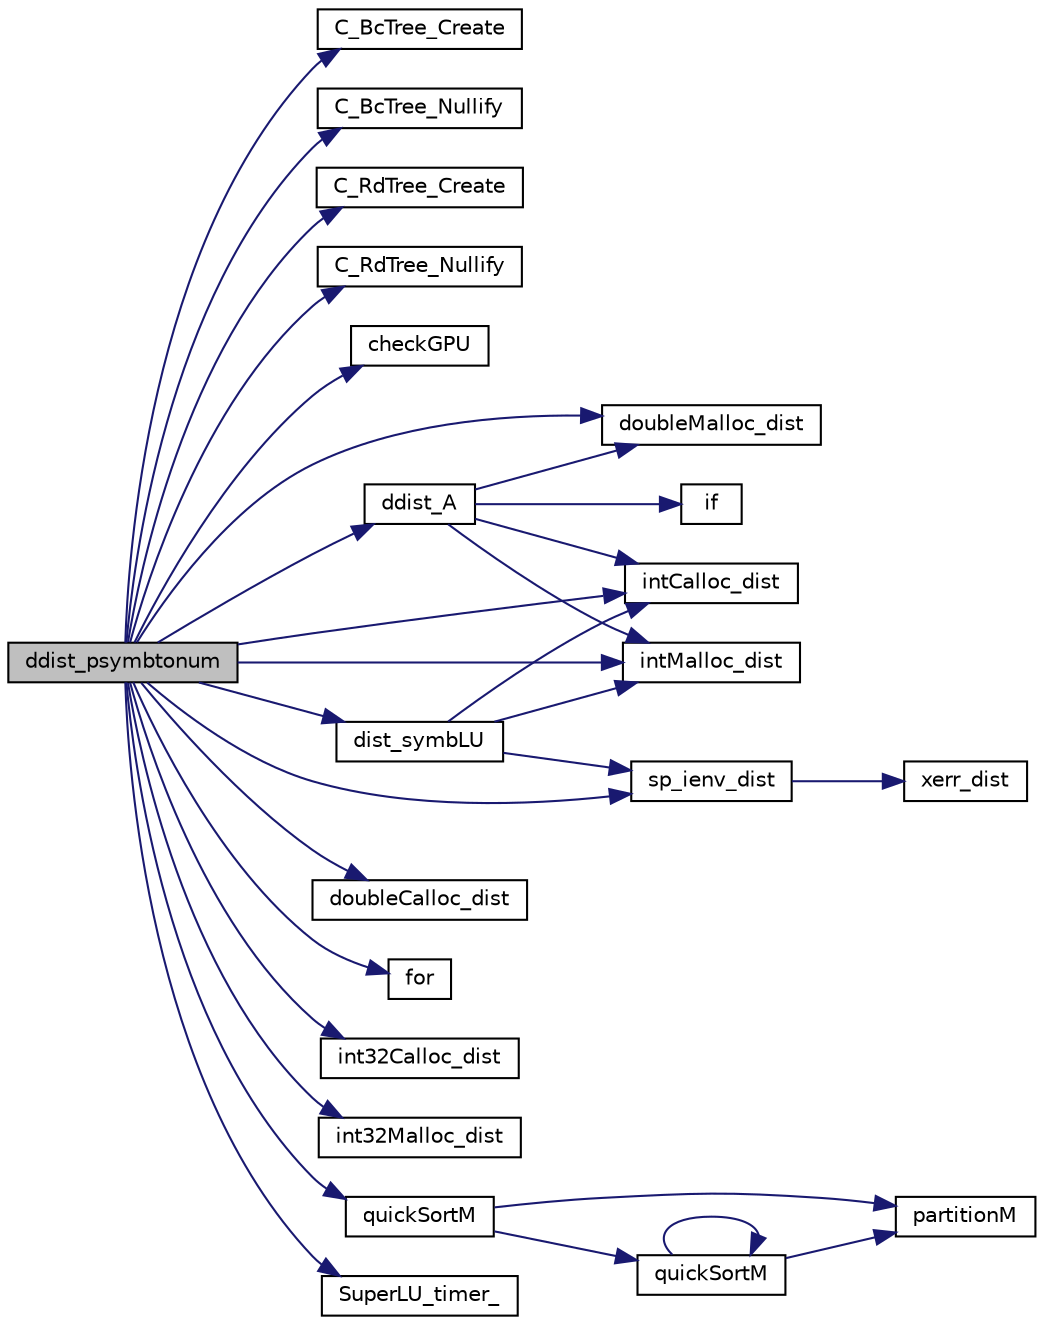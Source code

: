 digraph "ddist_psymbtonum"
{
 // LATEX_PDF_SIZE
  edge [fontname="Helvetica",fontsize="10",labelfontname="Helvetica",labelfontsize="10"];
  node [fontname="Helvetica",fontsize="10",shape=record];
  rankdir="LR";
  Node1 [label="ddist_psymbtonum",height=0.2,width=0.4,color="black", fillcolor="grey75", style="filled", fontcolor="black",tooltip=" "];
  Node1 -> Node2 [color="midnightblue",fontsize="10",style="solid",fontname="Helvetica"];
  Node2 [label="C_BcTree_Create",height=0.2,width=0.4,color="black", fillcolor="white", style="filled",URL="$comm__tree_8c.html#a5acc4f3f6a097537310d16527a3681cd",tooltip=" "];
  Node1 -> Node3 [color="midnightblue",fontsize="10",style="solid",fontname="Helvetica"];
  Node3 [label="C_BcTree_Nullify",height=0.2,width=0.4,color="black", fillcolor="white", style="filled",URL="$comm__tree_8c.html#a22c516b7b71fe45e5ec4693dda62438e",tooltip=" "];
  Node1 -> Node4 [color="midnightblue",fontsize="10",style="solid",fontname="Helvetica"];
  Node4 [label="C_RdTree_Create",height=0.2,width=0.4,color="black", fillcolor="white", style="filled",URL="$comm__tree_8c.html#adc9605103f946128789be84579c7b995",tooltip=" "];
  Node1 -> Node5 [color="midnightblue",fontsize="10",style="solid",fontname="Helvetica"];
  Node5 [label="C_RdTree_Nullify",height=0.2,width=0.4,color="black", fillcolor="white", style="filled",URL="$comm__tree_8c.html#ac36ef85829786cb5402b8b220573173c",tooltip=" "];
  Node1 -> Node6 [color="midnightblue",fontsize="10",style="solid",fontname="Helvetica"];
  Node6 [label="checkGPU",height=0.2,width=0.4,color="black", fillcolor="white", style="filled",URL="$gpu__api__utils_8c.html#af8ca70316086ecfe46b3dd727da84ec5",tooltip=" "];
  Node1 -> Node7 [color="midnightblue",fontsize="10",style="solid",fontname="Helvetica"];
  Node7 [label="ddist_A",height=0.2,width=0.4,color="black", fillcolor="white", style="filled",URL="$pdsymbfact__distdata_8c.html#ab48257e535e978ba6b68e7bdee1ca2b5",tooltip=" "];
  Node7 -> Node8 [color="midnightblue",fontsize="10",style="solid",fontname="Helvetica"];
  Node8 [label="doubleMalloc_dist",height=0.2,width=0.4,color="black", fillcolor="white", style="filled",URL="$dmemory__dist_8c.html#a52dc9c97e580c07ec4af763f1755a2ba",tooltip=" "];
  Node7 -> Node9 [color="midnightblue",fontsize="10",style="solid",fontname="Helvetica"];
  Node9 [label="if",height=0.2,width=0.4,color="black", fillcolor="white", style="filled",URL="$dutil__dist_8c.html#a4a651a924783b51112ae041ee77bb902",tooltip=" "];
  Node7 -> Node10 [color="midnightblue",fontsize="10",style="solid",fontname="Helvetica"];
  Node10 [label="intCalloc_dist",height=0.2,width=0.4,color="black", fillcolor="white", style="filled",URL="$memory_8c.html#a6fd91c6883ea8ea94e0ece298e0e46b6",tooltip=" "];
  Node7 -> Node11 [color="midnightblue",fontsize="10",style="solid",fontname="Helvetica"];
  Node11 [label="intMalloc_dist",height=0.2,width=0.4,color="black", fillcolor="white", style="filled",URL="$memory_8c.html#a2c2df35072e313373438cccdb98b885c",tooltip=" "];
  Node1 -> Node12 [color="midnightblue",fontsize="10",style="solid",fontname="Helvetica"];
  Node12 [label="dist_symbLU",height=0.2,width=0.4,color="black", fillcolor="white", style="filled",URL="$pdsymbfact__distdata_8c.html#a6ae3646fd4bef7841ce3a0e33f199478",tooltip=" "];
  Node12 -> Node10 [color="midnightblue",fontsize="10",style="solid",fontname="Helvetica"];
  Node12 -> Node11 [color="midnightblue",fontsize="10",style="solid",fontname="Helvetica"];
  Node12 -> Node13 [color="midnightblue",fontsize="10",style="solid",fontname="Helvetica"];
  Node13 [label="sp_ienv_dist",height=0.2,width=0.4,color="black", fillcolor="white", style="filled",URL="$SRC_2sp__ienv_8c.html#a004725eb174f73ba121db829451a8e8c",tooltip=" "];
  Node13 -> Node14 [color="midnightblue",fontsize="10",style="solid",fontname="Helvetica"];
  Node14 [label="xerr_dist",height=0.2,width=0.4,color="black", fillcolor="white", style="filled",URL="$superlu__defs_8h.html#a0d728f1da812b1373a0e58ff81f6a711",tooltip=" "];
  Node1 -> Node15 [color="midnightblue",fontsize="10",style="solid",fontname="Helvetica"];
  Node15 [label="doubleCalloc_dist",height=0.2,width=0.4,color="black", fillcolor="white", style="filled",URL="$dmemory__dist_8c.html#ad0990926eb133871817599be1522bb45",tooltip=" "];
  Node1 -> Node8 [color="midnightblue",fontsize="10",style="solid",fontname="Helvetica"];
  Node1 -> Node16 [color="midnightblue",fontsize="10",style="solid",fontname="Helvetica"];
  Node16 [label="for",height=0.2,width=0.4,color="black", fillcolor="white", style="filled",URL="$dutil__dist_8c.html#a1fa3106fcf315ec2c58c319e589230cd",tooltip=" "];
  Node1 -> Node17 [color="midnightblue",fontsize="10",style="solid",fontname="Helvetica"];
  Node17 [label="int32Calloc_dist",height=0.2,width=0.4,color="black", fillcolor="white", style="filled",URL="$memory_8c.html#af1ccb3018004120a36f4057e225a12de",tooltip=" "];
  Node1 -> Node18 [color="midnightblue",fontsize="10",style="solid",fontname="Helvetica"];
  Node18 [label="int32Malloc_dist",height=0.2,width=0.4,color="black", fillcolor="white", style="filled",URL="$memory_8c.html#ad6490fb0726f82e7c2db3b2d885e5ede",tooltip=" "];
  Node1 -> Node10 [color="midnightblue",fontsize="10",style="solid",fontname="Helvetica"];
  Node1 -> Node11 [color="midnightblue",fontsize="10",style="solid",fontname="Helvetica"];
  Node1 -> Node19 [color="midnightblue",fontsize="10",style="solid",fontname="Helvetica"];
  Node19 [label="quickSortM",height=0.2,width=0.4,color="black", fillcolor="white", style="filled",URL="$superlu__defs_8h.html#ad4f20e203d32759341e86bd6e1f5afdf",tooltip=" "];
  Node19 -> Node20 [color="midnightblue",fontsize="10",style="solid",fontname="Helvetica"];
  Node20 [label="partitionM",height=0.2,width=0.4,color="black", fillcolor="white", style="filled",URL="$util_8c.html#a92a9d6608516a1c33cb3eaa1f94ee311",tooltip=" "];
  Node19 -> Node21 [color="midnightblue",fontsize="10",style="solid",fontname="Helvetica"];
  Node21 [label="quickSortM",height=0.2,width=0.4,color="black", fillcolor="white", style="filled",URL="$util_8c.html#a8c9a5251814c400bff050819307e9c4d",tooltip=" "];
  Node21 -> Node20 [color="midnightblue",fontsize="10",style="solid",fontname="Helvetica"];
  Node21 -> Node21 [color="midnightblue",fontsize="10",style="solid",fontname="Helvetica"];
  Node1 -> Node13 [color="midnightblue",fontsize="10",style="solid",fontname="Helvetica"];
  Node1 -> Node22 [color="midnightblue",fontsize="10",style="solid",fontname="Helvetica"];
  Node22 [label="SuperLU_timer_",height=0.2,width=0.4,color="black", fillcolor="white", style="filled",URL="$superlu__timer_8c.html#a0c6777573bbfe81917cd381e0090d355",tooltip=" "];
}
